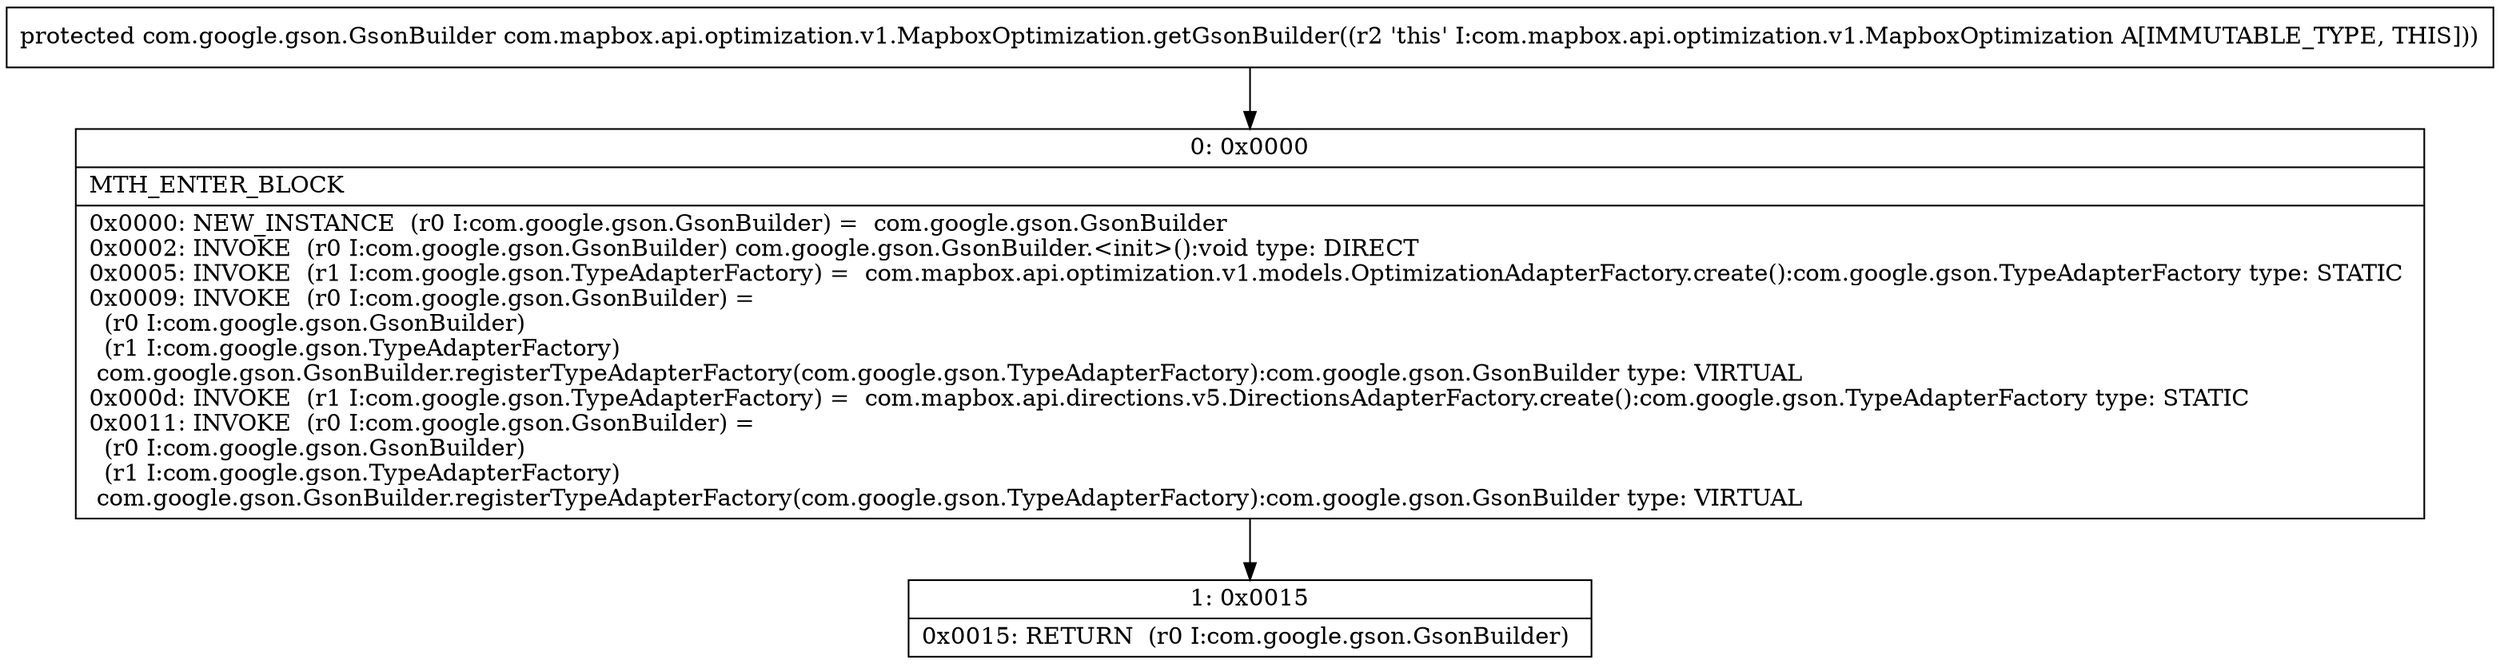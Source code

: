 digraph "CFG forcom.mapbox.api.optimization.v1.MapboxOptimization.getGsonBuilder()Lcom\/google\/gson\/GsonBuilder;" {
Node_0 [shape=record,label="{0\:\ 0x0000|MTH_ENTER_BLOCK\l|0x0000: NEW_INSTANCE  (r0 I:com.google.gson.GsonBuilder) =  com.google.gson.GsonBuilder \l0x0002: INVOKE  (r0 I:com.google.gson.GsonBuilder) com.google.gson.GsonBuilder.\<init\>():void type: DIRECT \l0x0005: INVOKE  (r1 I:com.google.gson.TypeAdapterFactory) =  com.mapbox.api.optimization.v1.models.OptimizationAdapterFactory.create():com.google.gson.TypeAdapterFactory type: STATIC \l0x0009: INVOKE  (r0 I:com.google.gson.GsonBuilder) = \l  (r0 I:com.google.gson.GsonBuilder)\l  (r1 I:com.google.gson.TypeAdapterFactory)\l com.google.gson.GsonBuilder.registerTypeAdapterFactory(com.google.gson.TypeAdapterFactory):com.google.gson.GsonBuilder type: VIRTUAL \l0x000d: INVOKE  (r1 I:com.google.gson.TypeAdapterFactory) =  com.mapbox.api.directions.v5.DirectionsAdapterFactory.create():com.google.gson.TypeAdapterFactory type: STATIC \l0x0011: INVOKE  (r0 I:com.google.gson.GsonBuilder) = \l  (r0 I:com.google.gson.GsonBuilder)\l  (r1 I:com.google.gson.TypeAdapterFactory)\l com.google.gson.GsonBuilder.registerTypeAdapterFactory(com.google.gson.TypeAdapterFactory):com.google.gson.GsonBuilder type: VIRTUAL \l}"];
Node_1 [shape=record,label="{1\:\ 0x0015|0x0015: RETURN  (r0 I:com.google.gson.GsonBuilder) \l}"];
MethodNode[shape=record,label="{protected com.google.gson.GsonBuilder com.mapbox.api.optimization.v1.MapboxOptimization.getGsonBuilder((r2 'this' I:com.mapbox.api.optimization.v1.MapboxOptimization A[IMMUTABLE_TYPE, THIS])) }"];
MethodNode -> Node_0;
Node_0 -> Node_1;
}


